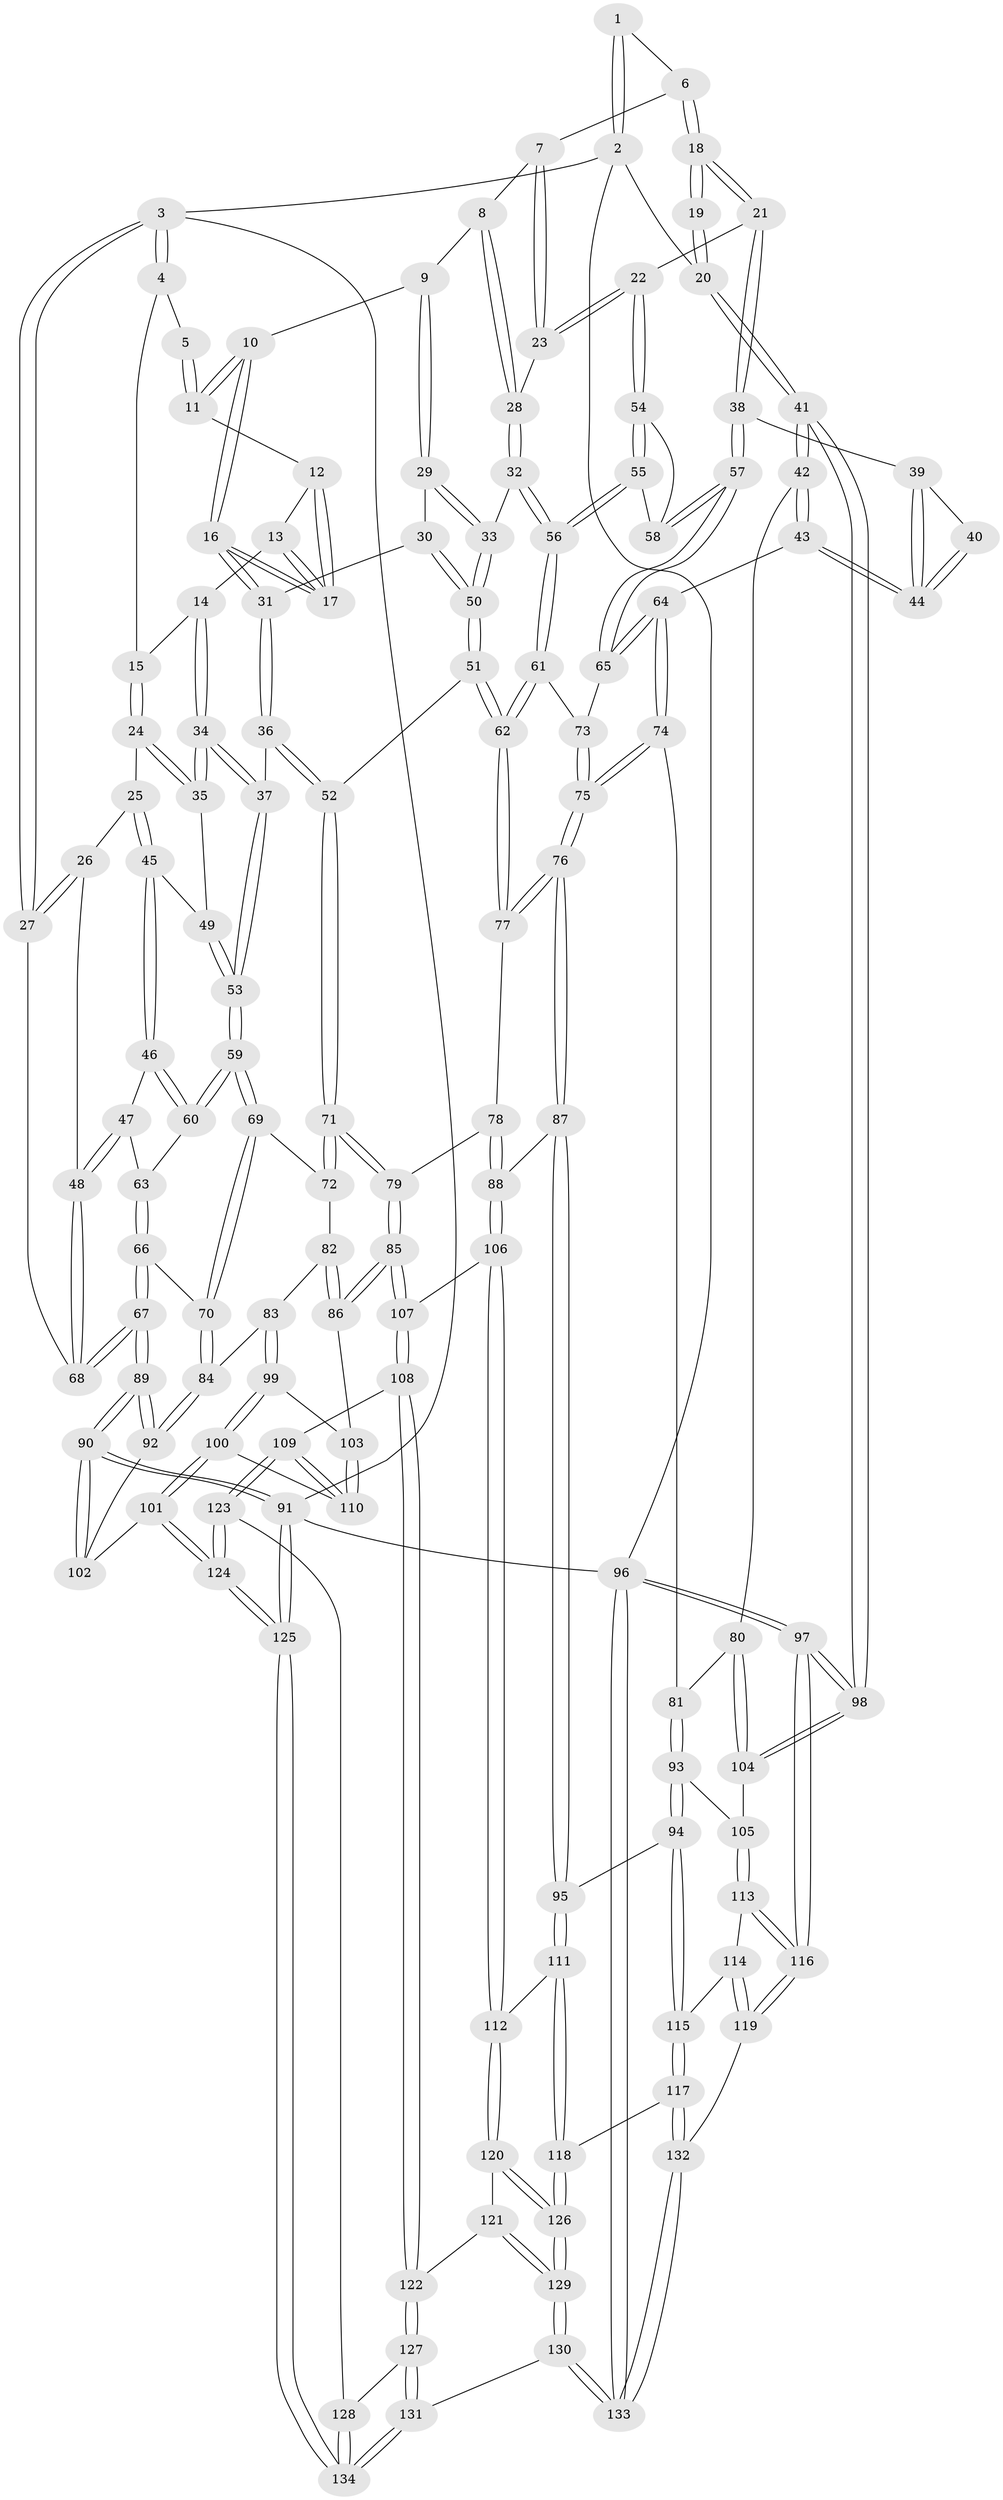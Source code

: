 // Generated by graph-tools (version 1.1) at 2025/17/03/09/25 04:17:08]
// undirected, 134 vertices, 332 edges
graph export_dot {
graph [start="1"]
  node [color=gray90,style=filled];
  1 [pos="+0.6199066259644735+0"];
  2 [pos="+1+0"];
  3 [pos="+0+0"];
  4 [pos="+0.24552546667547198+0"];
  5 [pos="+0.38363822480496457+0"];
  6 [pos="+0.6659768538233334+0.006670600676514601"];
  7 [pos="+0.6072336946389079+0.08846950523482848"];
  8 [pos="+0.5509756684977222+0.1438031496105677"];
  9 [pos="+0.5371518935939631+0.14638948705790428"];
  10 [pos="+0.508888553398527+0.13250449652767043"];
  11 [pos="+0.47446922109835477+0.08469758177095256"];
  12 [pos="+0.4525318263111117+0.09895912170466559"];
  13 [pos="+0.3446164662977131+0.1464589822602945"];
  14 [pos="+0.33584362850904337+0.14209367952928667"];
  15 [pos="+0.24625765587644927+0.04171851656941825"];
  16 [pos="+0.4009574635087043+0.18724935439952387"];
  17 [pos="+0.3938421302278925+0.18122907694915644"];
  18 [pos="+0.7930957037104434+0.13975275220306452"];
  19 [pos="+0.9644221330021002+0.08613943437793829"];
  20 [pos="+1+0"];
  21 [pos="+0.7705536099893774+0.1995261472730179"];
  22 [pos="+0.6959347066389681+0.23801561757203452"];
  23 [pos="+0.6829870346137775+0.23867614470639664"];
  24 [pos="+0.1942051531908368+0.1352061077693479"];
  25 [pos="+0.16429106204120986+0.15803688754853287"];
  26 [pos="+0.0896930600753276+0.1416006066189276"];
  27 [pos="+0+0"];
  28 [pos="+0.6402287811320415+0.24755816772759726"];
  29 [pos="+0.5076993076940371+0.22618261776504278"];
  30 [pos="+0.4667719307504611+0.248755877791452"];
  31 [pos="+0.42065456351614183+0.24404858120261702"];
  32 [pos="+0.6044614057932278+0.28443741510671394"];
  33 [pos="+0.5775073987721847+0.28621930727396755"];
  34 [pos="+0.30905891322628104+0.268614785774485"];
  35 [pos="+0.22899198134038207+0.21251121552240382"];
  36 [pos="+0.3485658901517822+0.34720946578523404"];
  37 [pos="+0.3343642493347645+0.3470063785004776"];
  38 [pos="+0.840042030182353+0.3277477846396692"];
  39 [pos="+0.8550960344977352+0.33459669050826624"];
  40 [pos="+0.9566084176007036+0.13791059059261357"];
  41 [pos="+1+0.47539912072970114"];
  42 [pos="+1+0.46926894267465785"];
  43 [pos="+0.9641732177806795+0.41279689277560994"];
  44 [pos="+0.9474767042404193+0.39380463131696075"];
  45 [pos="+0.10581707069851913+0.25029440224328525"];
  46 [pos="+0.09020851526238946+0.266427561576753"];
  47 [pos="+0.0595932230011468+0.2753047823644688"];
  48 [pos="+0+0.28235318127364106"];
  49 [pos="+0.22215186441583987+0.2851398836530708"];
  50 [pos="+0.507068381734296+0.3403136859814777"];
  51 [pos="+0.47562252992318477+0.4224576254746858"];
  52 [pos="+0.4623643768235497+0.42498165238597274"];
  53 [pos="+0.26372441056990265+0.3806912377887457"];
  54 [pos="+0.6986435731541797+0.2717464911862491"];
  55 [pos="+0.6496110647332441+0.39460362640303087"];
  56 [pos="+0.6305154512234039+0.3987016110334485"];
  57 [pos="+0.7372684469335195+0.39366743179921126"];
  58 [pos="+0.7308606604524875+0.3911932445759826"];
  59 [pos="+0.25860024931256026+0.38561770372255677"];
  60 [pos="+0.17438574795782982+0.35204435643427995"];
  61 [pos="+0.5998909259062758+0.4350796394074465"];
  62 [pos="+0.5738643031688643+0.4576024894528742"];
  63 [pos="+0.10388662602723461+0.39813782704514294"];
  64 [pos="+0.844484005573681+0.482401174165624"];
  65 [pos="+0.7426205323823633+0.41397594002796606"];
  66 [pos="+0.06750000954971434+0.500783372800375"];
  67 [pos="+0+0.4424779716668217"];
  68 [pos="+0+0.2947475136368338"];
  69 [pos="+0.24859611481706426+0.41981911559662455"];
  70 [pos="+0.07289679799317046+0.5038763194504714"];
  71 [pos="+0.41578242805353005+0.5178207434857869"];
  72 [pos="+0.27708456860536834+0.5044279244329427"];
  73 [pos="+0.7274954849635576+0.4787183940491988"];
  74 [pos="+0.7828593844305952+0.5680086580914383"];
  75 [pos="+0.7358522710227376+0.5698194465404424"];
  76 [pos="+0.6683372576653717+0.605221636484339"];
  77 [pos="+0.5755909456617088+0.46274875854611"];
  78 [pos="+0.5147335757821712+0.5680562169512725"];
  79 [pos="+0.42517146916641463+0.5936854915747195"];
  80 [pos="+0.9077391744396986+0.6124113872517256"];
  81 [pos="+0.7884676558192532+0.572630845723827"];
  82 [pos="+0.2761883373736368+0.5072883543114513"];
  83 [pos="+0.13562284950989295+0.5847705865887041"];
  84 [pos="+0.11174358434339002+0.5715829228424815"];
  85 [pos="+0.4017457871536306+0.6957597399482685"];
  86 [pos="+0.28907752278547605+0.6175130627288714"];
  87 [pos="+0.6642217408472056+0.6147605571274247"];
  88 [pos="+0.5987233061118874+0.6390450520371006"];
  89 [pos="+0+0.5468622475448534"];
  90 [pos="+0+0.7438226785834835"];
  91 [pos="+0+1"];
  92 [pos="+0.0692431990579777+0.6354932296535892"];
  93 [pos="+0.8328982890822986+0.727329353430468"];
  94 [pos="+0.7992580324497779+0.7431651973626117"];
  95 [pos="+0.7096412625899102+0.742165153504879"];
  96 [pos="+1+1"];
  97 [pos="+1+0.8542132103545026"];
  98 [pos="+1+0.7182678899543632"];
  99 [pos="+0.18046650690699817+0.6380439244196141"];
  100 [pos="+0.16267809588336204+0.7816818031800729"];
  101 [pos="+0.15981387320563029+0.7838995599590718"];
  102 [pos="+0.033585467026215995+0.7039794035881879"];
  103 [pos="+0.21674834061101947+0.6332599813323869"];
  104 [pos="+0.896796358104201+0.7079001595290533"];
  105 [pos="+0.8779692365139463+0.7270829232655973"];
  106 [pos="+0.5357395246680436+0.6829008180052769"];
  107 [pos="+0.4065292864244035+0.7108671906998263"];
  108 [pos="+0.39508349868743536+0.7535411291071493"];
  109 [pos="+0.3608335493789503+0.7718691722518297"];
  110 [pos="+0.2957129332074314+0.77280238204518"];
  111 [pos="+0.7050760346050128+0.7507522339233337"];
  112 [pos="+0.6289891332824269+0.8163190860030993"];
  113 [pos="+0.9033680640812706+0.785654807060871"];
  114 [pos="+0.8949550168249892+0.8091601757081304"];
  115 [pos="+0.8246272038465754+0.8786216470598818"];
  116 [pos="+1+0.8583607394554127"];
  117 [pos="+0.8206527241425382+0.8907964899723797"];
  118 [pos="+0.77074354367225+0.8871878655983014"];
  119 [pos="+0.9448150842695068+0.9034210934223417"];
  120 [pos="+0.6166439260559041+0.8393216055528075"];
  121 [pos="+0.4974482078747933+0.8285923641774586"];
  122 [pos="+0.44009399373908786+0.8094402711137241"];
  123 [pos="+0.3046932943893428+0.9083668068341296"];
  124 [pos="+0.10871560310109725+0.9258279198646013"];
  125 [pos="+0+1"];
  126 [pos="+0.6493739169644283+0.951972292099529"];
  127 [pos="+0.43873433525675276+0.9151687799198249"];
  128 [pos="+0.32027352646986895+0.9415998493987179"];
  129 [pos="+0.6021749475250042+1"];
  130 [pos="+0.595873588949576+1"];
  131 [pos="+0.5132084027209896+1"];
  132 [pos="+0.8662337745213928+0.9507354743128635"];
  133 [pos="+0.8442531494423583+1"];
  134 [pos="+0.3582400478685831+1"];
  1 -- 2;
  1 -- 2;
  1 -- 6;
  2 -- 3;
  2 -- 20;
  2 -- 96;
  3 -- 4;
  3 -- 4;
  3 -- 27;
  3 -- 27;
  3 -- 91;
  4 -- 5;
  4 -- 15;
  5 -- 11;
  5 -- 11;
  6 -- 7;
  6 -- 18;
  6 -- 18;
  7 -- 8;
  7 -- 23;
  7 -- 23;
  8 -- 9;
  8 -- 28;
  8 -- 28;
  9 -- 10;
  9 -- 29;
  9 -- 29;
  10 -- 11;
  10 -- 11;
  10 -- 16;
  10 -- 16;
  11 -- 12;
  12 -- 13;
  12 -- 17;
  12 -- 17;
  13 -- 14;
  13 -- 17;
  13 -- 17;
  14 -- 15;
  14 -- 34;
  14 -- 34;
  15 -- 24;
  15 -- 24;
  16 -- 17;
  16 -- 17;
  16 -- 31;
  16 -- 31;
  18 -- 19;
  18 -- 19;
  18 -- 21;
  18 -- 21;
  19 -- 20;
  19 -- 20;
  20 -- 41;
  20 -- 41;
  21 -- 22;
  21 -- 38;
  21 -- 38;
  22 -- 23;
  22 -- 23;
  22 -- 54;
  22 -- 54;
  23 -- 28;
  24 -- 25;
  24 -- 35;
  24 -- 35;
  25 -- 26;
  25 -- 45;
  25 -- 45;
  26 -- 27;
  26 -- 27;
  26 -- 48;
  27 -- 68;
  28 -- 32;
  28 -- 32;
  29 -- 30;
  29 -- 33;
  29 -- 33;
  30 -- 31;
  30 -- 50;
  30 -- 50;
  31 -- 36;
  31 -- 36;
  32 -- 33;
  32 -- 56;
  32 -- 56;
  33 -- 50;
  33 -- 50;
  34 -- 35;
  34 -- 35;
  34 -- 37;
  34 -- 37;
  35 -- 49;
  36 -- 37;
  36 -- 52;
  36 -- 52;
  37 -- 53;
  37 -- 53;
  38 -- 39;
  38 -- 57;
  38 -- 57;
  39 -- 40;
  39 -- 44;
  39 -- 44;
  40 -- 44;
  40 -- 44;
  41 -- 42;
  41 -- 42;
  41 -- 98;
  41 -- 98;
  42 -- 43;
  42 -- 43;
  42 -- 80;
  43 -- 44;
  43 -- 44;
  43 -- 64;
  45 -- 46;
  45 -- 46;
  45 -- 49;
  46 -- 47;
  46 -- 60;
  46 -- 60;
  47 -- 48;
  47 -- 48;
  47 -- 63;
  48 -- 68;
  48 -- 68;
  49 -- 53;
  49 -- 53;
  50 -- 51;
  50 -- 51;
  51 -- 52;
  51 -- 62;
  51 -- 62;
  52 -- 71;
  52 -- 71;
  53 -- 59;
  53 -- 59;
  54 -- 55;
  54 -- 55;
  54 -- 58;
  55 -- 56;
  55 -- 56;
  55 -- 58;
  56 -- 61;
  56 -- 61;
  57 -- 58;
  57 -- 58;
  57 -- 65;
  57 -- 65;
  59 -- 60;
  59 -- 60;
  59 -- 69;
  59 -- 69;
  60 -- 63;
  61 -- 62;
  61 -- 62;
  61 -- 73;
  62 -- 77;
  62 -- 77;
  63 -- 66;
  63 -- 66;
  64 -- 65;
  64 -- 65;
  64 -- 74;
  64 -- 74;
  65 -- 73;
  66 -- 67;
  66 -- 67;
  66 -- 70;
  67 -- 68;
  67 -- 68;
  67 -- 89;
  67 -- 89;
  69 -- 70;
  69 -- 70;
  69 -- 72;
  70 -- 84;
  70 -- 84;
  71 -- 72;
  71 -- 72;
  71 -- 79;
  71 -- 79;
  72 -- 82;
  73 -- 75;
  73 -- 75;
  74 -- 75;
  74 -- 75;
  74 -- 81;
  75 -- 76;
  75 -- 76;
  76 -- 77;
  76 -- 77;
  76 -- 87;
  76 -- 87;
  77 -- 78;
  78 -- 79;
  78 -- 88;
  78 -- 88;
  79 -- 85;
  79 -- 85;
  80 -- 81;
  80 -- 104;
  80 -- 104;
  81 -- 93;
  81 -- 93;
  82 -- 83;
  82 -- 86;
  82 -- 86;
  83 -- 84;
  83 -- 99;
  83 -- 99;
  84 -- 92;
  84 -- 92;
  85 -- 86;
  85 -- 86;
  85 -- 107;
  85 -- 107;
  86 -- 103;
  87 -- 88;
  87 -- 95;
  87 -- 95;
  88 -- 106;
  88 -- 106;
  89 -- 90;
  89 -- 90;
  89 -- 92;
  89 -- 92;
  90 -- 91;
  90 -- 91;
  90 -- 102;
  90 -- 102;
  91 -- 125;
  91 -- 125;
  91 -- 96;
  92 -- 102;
  93 -- 94;
  93 -- 94;
  93 -- 105;
  94 -- 95;
  94 -- 115;
  94 -- 115;
  95 -- 111;
  95 -- 111;
  96 -- 97;
  96 -- 97;
  96 -- 133;
  96 -- 133;
  97 -- 98;
  97 -- 98;
  97 -- 116;
  97 -- 116;
  98 -- 104;
  98 -- 104;
  99 -- 100;
  99 -- 100;
  99 -- 103;
  100 -- 101;
  100 -- 101;
  100 -- 110;
  101 -- 102;
  101 -- 124;
  101 -- 124;
  103 -- 110;
  103 -- 110;
  104 -- 105;
  105 -- 113;
  105 -- 113;
  106 -- 107;
  106 -- 112;
  106 -- 112;
  107 -- 108;
  107 -- 108;
  108 -- 109;
  108 -- 122;
  108 -- 122;
  109 -- 110;
  109 -- 110;
  109 -- 123;
  109 -- 123;
  111 -- 112;
  111 -- 118;
  111 -- 118;
  112 -- 120;
  112 -- 120;
  113 -- 114;
  113 -- 116;
  113 -- 116;
  114 -- 115;
  114 -- 119;
  114 -- 119;
  115 -- 117;
  115 -- 117;
  116 -- 119;
  116 -- 119;
  117 -- 118;
  117 -- 132;
  117 -- 132;
  118 -- 126;
  118 -- 126;
  119 -- 132;
  120 -- 121;
  120 -- 126;
  120 -- 126;
  121 -- 122;
  121 -- 129;
  121 -- 129;
  122 -- 127;
  122 -- 127;
  123 -- 124;
  123 -- 124;
  123 -- 128;
  124 -- 125;
  124 -- 125;
  125 -- 134;
  125 -- 134;
  126 -- 129;
  126 -- 129;
  127 -- 128;
  127 -- 131;
  127 -- 131;
  128 -- 134;
  128 -- 134;
  129 -- 130;
  129 -- 130;
  130 -- 131;
  130 -- 133;
  130 -- 133;
  131 -- 134;
  131 -- 134;
  132 -- 133;
  132 -- 133;
}
